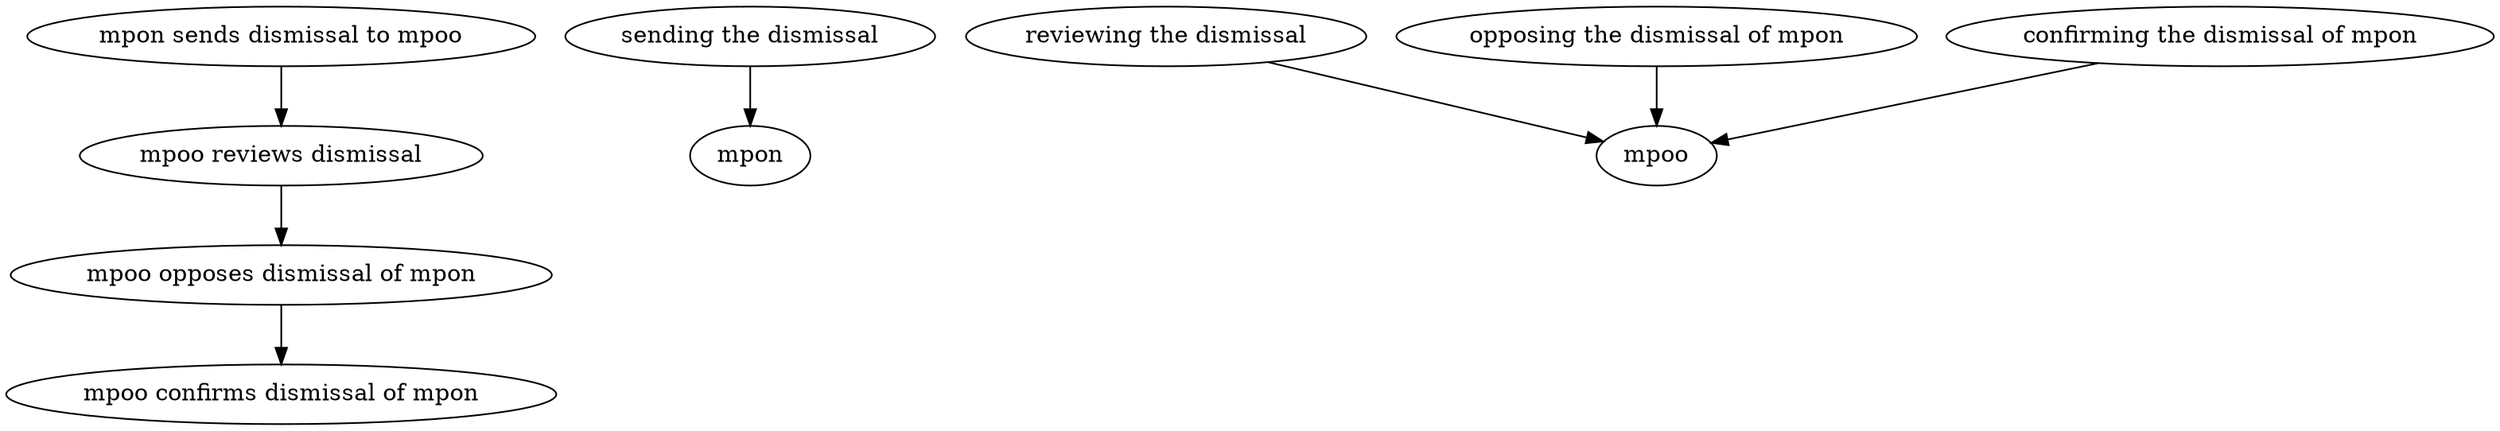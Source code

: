 strict digraph "doc-10.1" {
	graph [name="doc-10.1"];
	"mpon sends dismissal to mpoo"	[attrs="{'type': 'Activity', 'label': 'mpon sends dismissal to mpoo'}"];
	"mpoo reviews dismissal"	[attrs="{'type': 'Activity', 'label': 'mpoo reviews dismissal'}"];
	"mpon sends dismissal to mpoo" -> "mpoo reviews dismissal"	[attrs="{'type': 'flow', 'label': 'flow'}"];
	"mpoo opposes dismissal of mpon"	[attrs="{'type': 'Activity', 'label': 'mpoo opposes dismissal of mpon'}"];
	"mpoo reviews dismissal" -> "mpoo opposes dismissal of mpon"	[attrs="{'type': 'flow', 'label': 'flow'}"];
	"mpoo confirms dismissal of mpon"	[attrs="{'type': 'Activity', 'label': 'mpoo confirms dismissal of mpon'}"];
	"mpoo opposes dismissal of mpon" -> "mpoo confirms dismissal of mpon"	[attrs="{'type': 'flow', 'label': 'flow'}"];
	"sending the dismissal"	[attrs="{'type': 'Activity', 'label': 'sending the dismissal'}"];
	mpon	[attrs="{'type': 'Actor', 'label': 'mpon'}"];
	"sending the dismissal" -> mpon	[attrs="{'type': 'actor performer', 'label': 'actor performer'}"];
	"reviewing the dismissal"	[attrs="{'type': 'Activity', 'label': 'reviewing the dismissal'}"];
	mpoo	[attrs="{'type': 'Actor', 'label': 'mpoo'}"];
	"reviewing the dismissal" -> mpoo	[attrs="{'type': 'actor performer', 'label': 'actor performer'}"];
	"opposing the dismissal of mpon"	[attrs="{'type': 'Activity', 'label': 'opposing the dismissal of mpon'}"];
	"opposing the dismissal of mpon" -> mpoo	[attrs="{'type': 'actor performer', 'label': 'actor performer'}"];
	"confirming the dismissal of mpon"	[attrs="{'type': 'Activity', 'label': 'confirming the dismissal of mpon'}"];
	"confirming the dismissal of mpon" -> mpoo	[attrs="{'type': 'actor performer', 'label': 'actor performer'}"];
}
